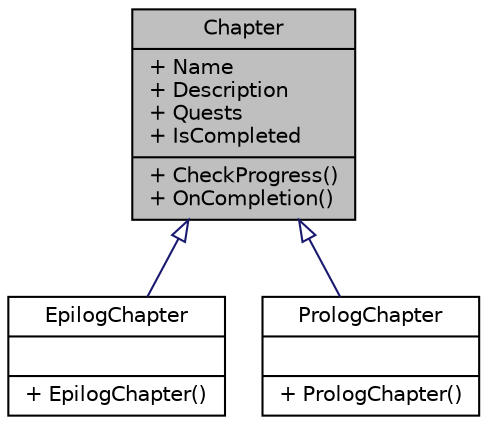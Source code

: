 digraph "Chapter"
{
 // INTERACTIVE_SVG=YES
  edge [fontname="Helvetica",fontsize="10",labelfontname="Helvetica",labelfontsize="10"];
  node [fontname="Helvetica",fontsize="10",shape=record];
  Node1 [label="{Chapter\n|+ Name\l+ Description\l+ Quests\l+ IsCompleted\l|+ CheckProgress()\l+ OnCompletion()\l}",height=0.2,width=0.4,color="black", fillcolor="grey75", style="filled" fontcolor="black"];
  Node1 -> Node2 [dir="back",color="midnightblue",fontsize="10",style="solid",arrowtail="onormal",fontname="Helvetica"];
  Node2 [label="{EpilogChapter\n||+ EpilogChapter()\l}",height=0.2,width=0.4,color="black", fillcolor="white", style="filled",URL="$d2/d12/class_action_rpg_kit_1_1_tests_1_1_story_1_1_epilog_chapter.xhtml"];
  Node1 -> Node3 [dir="back",color="midnightblue",fontsize="10",style="solid",arrowtail="onormal",fontname="Helvetica"];
  Node3 [label="{PrologChapter\n||+ PrologChapter()\l}",height=0.2,width=0.4,color="black", fillcolor="white", style="filled",URL="$d5/d4f/class_action_rpg_kit_1_1_tests_1_1_story_1_1_prolog_chapter.xhtml"];
}
